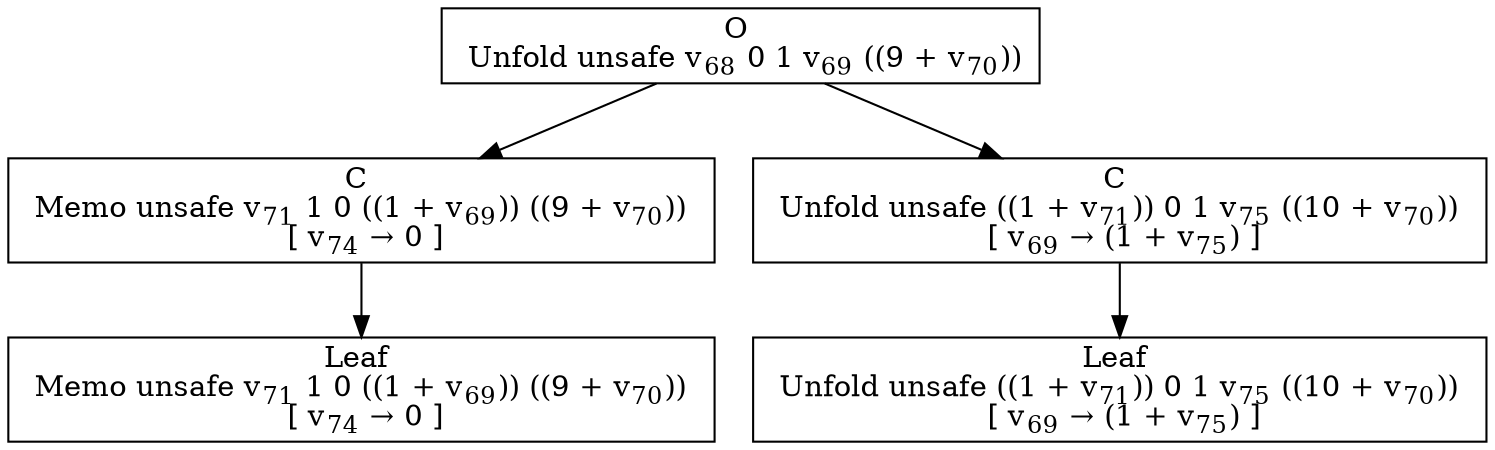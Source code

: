 digraph {
    graph [rankdir=TB
          ,bgcolor=transparent];
    node [shape=box
         ,fillcolor=white
         ,style=filled];
    0 [label=<O <BR/> Unfold unsafe v<SUB>68</SUB> 0 1 v<SUB>69</SUB> ((9 + v<SUB>70</SUB>))>];
    1 [label=<C <BR/> Memo unsafe v<SUB>71</SUB> 1 0 ((1 + v<SUB>69</SUB>)) ((9 + v<SUB>70</SUB>)) <BR/>  [ v<SUB>74</SUB> &rarr; 0 ] >];
    2 [label=<C <BR/> Unfold unsafe ((1 + v<SUB>71</SUB>)) 0 1 v<SUB>75</SUB> ((10 + v<SUB>70</SUB>)) <BR/>  [ v<SUB>69</SUB> &rarr; (1 + v<SUB>75</SUB>) ] >];
    3 [label=<Leaf <BR/> Memo unsafe v<SUB>71</SUB> 1 0 ((1 + v<SUB>69</SUB>)) ((9 + v<SUB>70</SUB>)) <BR/>  [ v<SUB>74</SUB> &rarr; 0 ] >];
    4 [label=<Leaf <BR/> Unfold unsafe ((1 + v<SUB>71</SUB>)) 0 1 v<SUB>75</SUB> ((10 + v<SUB>70</SUB>)) <BR/>  [ v<SUB>69</SUB> &rarr; (1 + v<SUB>75</SUB>) ] >];
    0 -> 1 [label=""];
    0 -> 2 [label=""];
    1 -> 3 [label=""];
    2 -> 4 [label=""];
}
